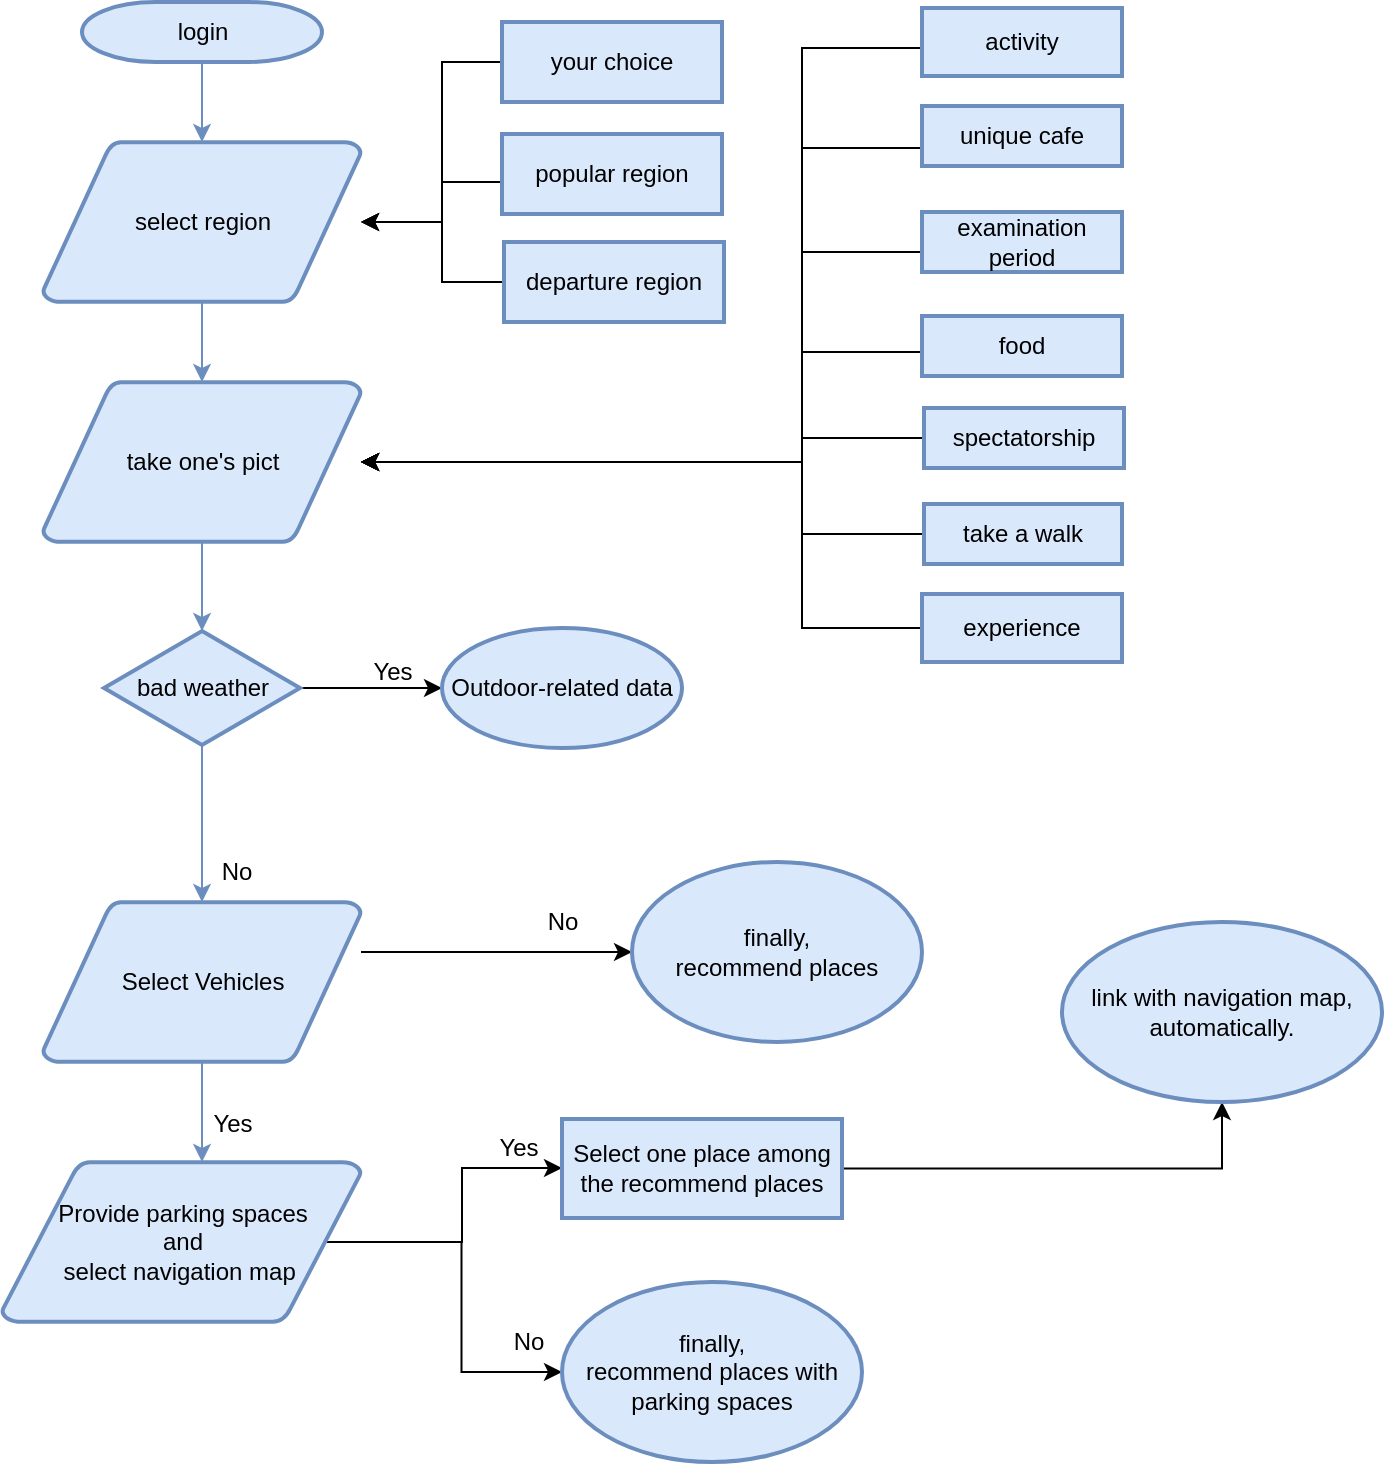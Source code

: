 <mxfile version="15.8.6" type="github">
  <diagram id="N1dciuvIFZa3qR50f1tm" name="Page-1">
    <mxGraphModel dx="1662" dy="691" grid="1" gridSize="10" guides="1" tooltips="1" connect="1" arrows="1" fold="1" page="1" pageScale="1" pageWidth="827" pageHeight="1169" math="0" shadow="0">
      <root>
        <mxCell id="0" />
        <mxCell id="1" parent="0" />
        <mxCell id="hoS8QdCealRwW_AzaWBa-90" value="login" style="shape=mxgraph.flowchart.terminator;strokeWidth=2;gradientDirection=north;fontStyle=0;html=1;fillColor=#dae8fc;strokeColor=#6c8ebf;" parent="1" vertex="1">
          <mxGeometry x="160" y="20" width="120" height="30" as="geometry" />
        </mxCell>
        <mxCell id="hoS8QdCealRwW_AzaWBa-147" value="" style="edgeStyle=orthogonalEdgeStyle;rounded=0;orthogonalLoop=1;jettySize=auto;html=1;" parent="1" source="hoS8QdCealRwW_AzaWBa-146" target="hoS8QdCealRwW_AzaWBa-91" edge="1">
          <mxGeometry relative="1" as="geometry">
            <Array as="points">
              <mxPoint x="340" y="50" />
              <mxPoint x="340" y="130" />
            </Array>
          </mxGeometry>
        </mxCell>
        <mxCell id="hoS8QdCealRwW_AzaWBa-149" value="" style="edgeStyle=orthogonalEdgeStyle;rounded=0;orthogonalLoop=1;jettySize=auto;html=1;" parent="1" source="hoS8QdCealRwW_AzaWBa-148" target="hoS8QdCealRwW_AzaWBa-91" edge="1">
          <mxGeometry relative="1" as="geometry">
            <Array as="points">
              <mxPoint x="340" y="110" />
              <mxPoint x="340" y="130" />
            </Array>
          </mxGeometry>
        </mxCell>
        <mxCell id="hoS8QdCealRwW_AzaWBa-151" value="" style="edgeStyle=orthogonalEdgeStyle;rounded=0;orthogonalLoop=1;jettySize=auto;html=1;" parent="1" source="hoS8QdCealRwW_AzaWBa-150" target="hoS8QdCealRwW_AzaWBa-91" edge="1">
          <mxGeometry relative="1" as="geometry">
            <Array as="points">
              <mxPoint x="340" y="160" />
              <mxPoint x="340" y="130" />
            </Array>
          </mxGeometry>
        </mxCell>
        <mxCell id="hoS8QdCealRwW_AzaWBa-91" value="select region" style="shape=mxgraph.flowchart.data;strokeWidth=2;gradientDirection=north;fontStyle=0;html=1;fillColor=#dae8fc;strokeColor=#6c8ebf;" parent="1" vertex="1">
          <mxGeometry x="140.5" y="90" width="159" height="80" as="geometry" />
        </mxCell>
        <mxCell id="sjpuP6MxBOA7jpQX3ohP-13" value="" style="edgeStyle=orthogonalEdgeStyle;rounded=0;orthogonalLoop=1;jettySize=auto;html=1;" edge="1" parent="1" source="hoS8QdCealRwW_AzaWBa-92" target="sjpuP6MxBOA7jpQX3ohP-12">
          <mxGeometry relative="1" as="geometry">
            <Array as="points">
              <mxPoint x="360" y="495" />
              <mxPoint x="360" y="495" />
            </Array>
          </mxGeometry>
        </mxCell>
        <mxCell id="hoS8QdCealRwW_AzaWBa-92" value="Select Vehicles" style="shape=mxgraph.flowchart.data;strokeWidth=2;gradientDirection=north;fontStyle=0;html=1;fillColor=#dae8fc;strokeColor=#6c8ebf;" parent="1" vertex="1">
          <mxGeometry x="140.5" y="470" width="159" height="80" as="geometry" />
        </mxCell>
        <mxCell id="hoS8QdCealRwW_AzaWBa-153" value="" style="edgeStyle=orthogonalEdgeStyle;rounded=0;orthogonalLoop=1;jettySize=auto;html=1;" parent="1" source="hoS8QdCealRwW_AzaWBa-152" target="hoS8QdCealRwW_AzaWBa-93" edge="1">
          <mxGeometry relative="1" as="geometry">
            <Array as="points">
              <mxPoint x="520" y="43" />
              <mxPoint x="520" y="250" />
            </Array>
          </mxGeometry>
        </mxCell>
        <mxCell id="hoS8QdCealRwW_AzaWBa-155" value="" style="edgeStyle=orthogonalEdgeStyle;rounded=0;orthogonalLoop=1;jettySize=auto;html=1;" parent="1" source="hoS8QdCealRwW_AzaWBa-154" target="hoS8QdCealRwW_AzaWBa-93" edge="1">
          <mxGeometry relative="1" as="geometry">
            <Array as="points">
              <mxPoint x="520" y="93" />
              <mxPoint x="520" y="250" />
            </Array>
          </mxGeometry>
        </mxCell>
        <mxCell id="hoS8QdCealRwW_AzaWBa-157" value="" style="edgeStyle=orthogonalEdgeStyle;rounded=0;orthogonalLoop=1;jettySize=auto;html=1;" parent="1" source="hoS8QdCealRwW_AzaWBa-156" target="hoS8QdCealRwW_AzaWBa-93" edge="1">
          <mxGeometry relative="1" as="geometry">
            <Array as="points">
              <mxPoint x="520" y="145" />
              <mxPoint x="520" y="250" />
            </Array>
          </mxGeometry>
        </mxCell>
        <mxCell id="hoS8QdCealRwW_AzaWBa-159" value="" style="edgeStyle=orthogonalEdgeStyle;rounded=0;orthogonalLoop=1;jettySize=auto;html=1;" parent="1" source="hoS8QdCealRwW_AzaWBa-158" target="hoS8QdCealRwW_AzaWBa-93" edge="1">
          <mxGeometry relative="1" as="geometry">
            <Array as="points">
              <mxPoint x="520" y="195" />
              <mxPoint x="520" y="250" />
            </Array>
          </mxGeometry>
        </mxCell>
        <mxCell id="hoS8QdCealRwW_AzaWBa-161" value="" style="edgeStyle=orthogonalEdgeStyle;rounded=0;orthogonalLoop=1;jettySize=auto;html=1;" parent="1" source="hoS8QdCealRwW_AzaWBa-160" target="hoS8QdCealRwW_AzaWBa-93" edge="1">
          <mxGeometry relative="1" as="geometry">
            <Array as="points">
              <mxPoint x="520" y="238" />
              <mxPoint x="520" y="250" />
            </Array>
          </mxGeometry>
        </mxCell>
        <mxCell id="hoS8QdCealRwW_AzaWBa-163" value="" style="edgeStyle=orthogonalEdgeStyle;rounded=0;orthogonalLoop=1;jettySize=auto;html=1;" parent="1" source="hoS8QdCealRwW_AzaWBa-162" target="hoS8QdCealRwW_AzaWBa-93" edge="1">
          <mxGeometry relative="1" as="geometry">
            <Array as="points">
              <mxPoint x="520" y="286" />
              <mxPoint x="520" y="250" />
            </Array>
          </mxGeometry>
        </mxCell>
        <mxCell id="hoS8QdCealRwW_AzaWBa-165" value="" style="edgeStyle=orthogonalEdgeStyle;rounded=0;orthogonalLoop=1;jettySize=auto;html=1;" parent="1" source="hoS8QdCealRwW_AzaWBa-164" target="hoS8QdCealRwW_AzaWBa-93" edge="1">
          <mxGeometry relative="1" as="geometry">
            <Array as="points">
              <mxPoint x="520" y="333" />
              <mxPoint x="520" y="250" />
            </Array>
          </mxGeometry>
        </mxCell>
        <mxCell id="hoS8QdCealRwW_AzaWBa-93" value="take one&#39;s pict" style="shape=mxgraph.flowchart.data;strokeWidth=2;gradientDirection=north;fontStyle=0;html=1;fillColor=#dae8fc;strokeColor=#6c8ebf;" parent="1" vertex="1">
          <mxGeometry x="140.5" y="210" width="159" height="80" as="geometry" />
        </mxCell>
        <mxCell id="sjpuP6MxBOA7jpQX3ohP-5" value="" style="edgeStyle=orthogonalEdgeStyle;rounded=0;orthogonalLoop=1;jettySize=auto;html=1;" edge="1" parent="1" source="hoS8QdCealRwW_AzaWBa-94" target="sjpuP6MxBOA7jpQX3ohP-4">
          <mxGeometry relative="1" as="geometry" />
        </mxCell>
        <mxCell id="hoS8QdCealRwW_AzaWBa-94" value="bad weather" style="shape=mxgraph.flowchart.decision;strokeWidth=2;gradientDirection=north;fontStyle=0;html=1;fillColor=#dae8fc;strokeColor=#6c8ebf;" parent="1" vertex="1">
          <mxGeometry x="171" y="334.5" width="98" height="57" as="geometry" />
        </mxCell>
        <mxCell id="hoS8QdCealRwW_AzaWBa-95" style="fontStyle=1;strokeWidth=1;html=1;fillColor=#dae8fc;strokeColor=#6c8ebf;" parent="1" source="hoS8QdCealRwW_AzaWBa-90" target="hoS8QdCealRwW_AzaWBa-91" edge="1">
          <mxGeometry relative="1" as="geometry" />
        </mxCell>
        <mxCell id="hoS8QdCealRwW_AzaWBa-96" style="fontStyle=1;strokeWidth=1;html=1;fillColor=#dae8fc;strokeColor=#6c8ebf;" parent="1" source="hoS8QdCealRwW_AzaWBa-91" target="hoS8QdCealRwW_AzaWBa-93" edge="1">
          <mxGeometry relative="1" as="geometry" />
        </mxCell>
        <mxCell id="hoS8QdCealRwW_AzaWBa-97" style="entryX=0.5;entryY=0;entryPerimeter=0;fontStyle=1;strokeWidth=1;html=1;fillColor=#dae8fc;strokeColor=#6c8ebf;" parent="1" source="hoS8QdCealRwW_AzaWBa-93" target="hoS8QdCealRwW_AzaWBa-94" edge="1">
          <mxGeometry relative="1" as="geometry" />
        </mxCell>
        <mxCell id="hoS8QdCealRwW_AzaWBa-100" value="" style="edgeStyle=elbowEdgeStyle;elbow=horizontal;fontStyle=1;strokeWidth=1;html=1;fillColor=#dae8fc;strokeColor=#6c8ebf;" parent="1" source="hoS8QdCealRwW_AzaWBa-94" target="hoS8QdCealRwW_AzaWBa-92" edge="1">
          <mxGeometry x="-100" y="-40" width="100" height="100" as="geometry">
            <mxPoint x="-100" y="60" as="sourcePoint" />
            <mxPoint y="-40" as="targetPoint" />
          </mxGeometry>
        </mxCell>
        <mxCell id="sjpuP6MxBOA7jpQX3ohP-17" value="" style="edgeStyle=orthogonalEdgeStyle;rounded=0;orthogonalLoop=1;jettySize=auto;html=1;exitX=0.905;exitY=0.5;exitDx=0;exitDy=0;exitPerimeter=0;" edge="1" parent="1" source="hoS8QdCealRwW_AzaWBa-101" target="sjpuP6MxBOA7jpQX3ohP-16">
          <mxGeometry relative="1" as="geometry">
            <Array as="points">
              <mxPoint x="350" y="640" />
              <mxPoint x="350" y="603" />
            </Array>
          </mxGeometry>
        </mxCell>
        <mxCell id="sjpuP6MxBOA7jpQX3ohP-26" value="" style="edgeStyle=orthogonalEdgeStyle;rounded=0;orthogonalLoop=1;jettySize=auto;html=1;" edge="1" parent="1" source="hoS8QdCealRwW_AzaWBa-101" target="sjpuP6MxBOA7jpQX3ohP-25">
          <mxGeometry relative="1" as="geometry" />
        </mxCell>
        <mxCell id="hoS8QdCealRwW_AzaWBa-101" value="Provide parking spaces&lt;br&gt;and&lt;br&gt;select navigation map&amp;nbsp;" style="shape=mxgraph.flowchart.data;strokeWidth=2;gradientDirection=north;fontStyle=0;html=1;fillColor=#dae8fc;strokeColor=#6c8ebf;" parent="1" vertex="1">
          <mxGeometry x="120" y="600" width="179.5" height="80" as="geometry" />
        </mxCell>
        <mxCell id="hoS8QdCealRwW_AzaWBa-105" value="" style="edgeStyle=elbowEdgeStyle;elbow=horizontal;fontStyle=1;strokeWidth=1;html=1;fillColor=#dae8fc;strokeColor=#6c8ebf;" parent="1" source="hoS8QdCealRwW_AzaWBa-92" target="hoS8QdCealRwW_AzaWBa-101" edge="1">
          <mxGeometry x="-100" y="-40" width="100" height="100" as="geometry">
            <mxPoint x="-100" y="60" as="sourcePoint" />
            <mxPoint y="-40" as="targetPoint" />
          </mxGeometry>
        </mxCell>
        <mxCell id="hoS8QdCealRwW_AzaWBa-146" value="your choice" style="whiteSpace=wrap;html=1;fontStyle=0;strokeColor=#6c8ebf;strokeWidth=2;fillColor=#dae8fc;gradientDirection=north;" parent="1" vertex="1">
          <mxGeometry x="370" y="30" width="110" height="40" as="geometry" />
        </mxCell>
        <mxCell id="hoS8QdCealRwW_AzaWBa-148" value="popular region" style="whiteSpace=wrap;html=1;fontStyle=0;strokeColor=#6c8ebf;strokeWidth=2;fillColor=#dae8fc;gradientDirection=north;" parent="1" vertex="1">
          <mxGeometry x="370" y="86" width="110" height="40" as="geometry" />
        </mxCell>
        <mxCell id="hoS8QdCealRwW_AzaWBa-150" value="departure region" style="whiteSpace=wrap;html=1;fontStyle=0;strokeColor=#6c8ebf;strokeWidth=2;fillColor=#dae8fc;gradientDirection=north;" parent="1" vertex="1">
          <mxGeometry x="371" y="140" width="110" height="40" as="geometry" />
        </mxCell>
        <mxCell id="hoS8QdCealRwW_AzaWBa-152" value="activity" style="whiteSpace=wrap;html=1;fontStyle=0;strokeColor=#6c8ebf;strokeWidth=2;fillColor=#dae8fc;gradientDirection=north;" parent="1" vertex="1">
          <mxGeometry x="580" y="23" width="100" height="34" as="geometry" />
        </mxCell>
        <mxCell id="hoS8QdCealRwW_AzaWBa-154" value="unique cafe" style="whiteSpace=wrap;html=1;fontStyle=0;strokeColor=#6c8ebf;strokeWidth=2;fillColor=#dae8fc;gradientDirection=north;" parent="1" vertex="1">
          <mxGeometry x="580" y="72" width="100" height="30" as="geometry" />
        </mxCell>
        <mxCell id="hoS8QdCealRwW_AzaWBa-156" value="examination period" style="whiteSpace=wrap;html=1;fontStyle=0;strokeColor=#6c8ebf;strokeWidth=2;fillColor=#dae8fc;gradientDirection=north;" parent="1" vertex="1">
          <mxGeometry x="580" y="125" width="100" height="30" as="geometry" />
        </mxCell>
        <mxCell id="hoS8QdCealRwW_AzaWBa-158" value="food" style="whiteSpace=wrap;html=1;fontStyle=0;strokeColor=#6c8ebf;strokeWidth=2;fillColor=#dae8fc;gradientDirection=north;" parent="1" vertex="1">
          <mxGeometry x="580" y="177" width="100" height="30" as="geometry" />
        </mxCell>
        <mxCell id="hoS8QdCealRwW_AzaWBa-160" value="spectatorship" style="whiteSpace=wrap;html=1;fontStyle=0;strokeColor=#6c8ebf;strokeWidth=2;fillColor=#dae8fc;gradientDirection=north;" parent="1" vertex="1">
          <mxGeometry x="581" y="223" width="100" height="30" as="geometry" />
        </mxCell>
        <mxCell id="hoS8QdCealRwW_AzaWBa-162" value="take a walk" style="whiteSpace=wrap;html=1;fontStyle=0;strokeColor=#6c8ebf;strokeWidth=2;fillColor=#dae8fc;gradientDirection=north;" parent="1" vertex="1">
          <mxGeometry x="581" y="271" width="99" height="30" as="geometry" />
        </mxCell>
        <mxCell id="hoS8QdCealRwW_AzaWBa-164" value="experience" style="whiteSpace=wrap;html=1;fontStyle=0;strokeColor=#6c8ebf;strokeWidth=2;fillColor=#dae8fc;gradientDirection=north;" parent="1" vertex="1">
          <mxGeometry x="580" y="316" width="100" height="34" as="geometry" />
        </mxCell>
        <mxCell id="sjpuP6MxBOA7jpQX3ohP-4" value="Outdoor-related data" style="ellipse;whiteSpace=wrap;html=1;fontStyle=0;strokeColor=#6c8ebf;strokeWidth=2;fillColor=#dae8fc;gradientDirection=north;" vertex="1" parent="1">
          <mxGeometry x="340" y="333" width="120" height="60" as="geometry" />
        </mxCell>
        <mxCell id="sjpuP6MxBOA7jpQX3ohP-8" value="Yes" style="text;html=1;align=center;verticalAlign=middle;resizable=0;points=[];autosize=1;strokeColor=none;fillColor=none;" vertex="1" parent="1">
          <mxGeometry x="295" y="345" width="40" height="20" as="geometry" />
        </mxCell>
        <mxCell id="sjpuP6MxBOA7jpQX3ohP-9" value="No" style="text;html=1;align=center;verticalAlign=middle;resizable=0;points=[];autosize=1;strokeColor=none;fillColor=none;" vertex="1" parent="1">
          <mxGeometry x="222" y="445" width="30" height="20" as="geometry" />
        </mxCell>
        <mxCell id="sjpuP6MxBOA7jpQX3ohP-10" value="No" style="text;html=1;align=center;verticalAlign=middle;resizable=0;points=[];autosize=1;strokeColor=none;fillColor=none;" vertex="1" parent="1">
          <mxGeometry x="385" y="470" width="30" height="20" as="geometry" />
        </mxCell>
        <mxCell id="sjpuP6MxBOA7jpQX3ohP-11" value="Yes" style="text;html=1;align=center;verticalAlign=middle;resizable=0;points=[];autosize=1;strokeColor=none;fillColor=none;" vertex="1" parent="1">
          <mxGeometry x="215" y="571" width="40" height="20" as="geometry" />
        </mxCell>
        <mxCell id="sjpuP6MxBOA7jpQX3ohP-12" value="finally,&lt;br&gt;recommend places" style="ellipse;whiteSpace=wrap;html=1;fontStyle=0;strokeColor=#6c8ebf;strokeWidth=2;fillColor=#dae8fc;gradientDirection=north;" vertex="1" parent="1">
          <mxGeometry x="435" y="450" width="145" height="90" as="geometry" />
        </mxCell>
        <mxCell id="sjpuP6MxBOA7jpQX3ohP-20" value="" style="edgeStyle=orthogonalEdgeStyle;rounded=0;orthogonalLoop=1;jettySize=auto;html=1;" edge="1" parent="1" source="sjpuP6MxBOA7jpQX3ohP-16" target="sjpuP6MxBOA7jpQX3ohP-19">
          <mxGeometry relative="1" as="geometry" />
        </mxCell>
        <mxCell id="sjpuP6MxBOA7jpQX3ohP-16" value="Select one place among the recommend places" style="whiteSpace=wrap;html=1;fontStyle=0;strokeColor=#6c8ebf;strokeWidth=2;fillColor=#dae8fc;gradientDirection=north;" vertex="1" parent="1">
          <mxGeometry x="400" y="578.5" width="140" height="49.5" as="geometry" />
        </mxCell>
        <mxCell id="sjpuP6MxBOA7jpQX3ohP-18" value="Yes" style="text;html=1;align=center;verticalAlign=middle;resizable=0;points=[];autosize=1;strokeColor=none;fillColor=none;" vertex="1" parent="1">
          <mxGeometry x="358" y="583" width="40" height="20" as="geometry" />
        </mxCell>
        <mxCell id="sjpuP6MxBOA7jpQX3ohP-19" value="link with navigation map, automatically." style="ellipse;whiteSpace=wrap;html=1;fontStyle=0;strokeColor=#6c8ebf;strokeWidth=2;fillColor=#dae8fc;gradientDirection=north;" vertex="1" parent="1">
          <mxGeometry x="650" y="480" width="160" height="90" as="geometry" />
        </mxCell>
        <mxCell id="sjpuP6MxBOA7jpQX3ohP-23" value="No" style="text;html=1;align=center;verticalAlign=middle;resizable=0;points=[];autosize=1;strokeColor=none;fillColor=none;" vertex="1" parent="1">
          <mxGeometry x="368" y="680" width="30" height="20" as="geometry" />
        </mxCell>
        <mxCell id="sjpuP6MxBOA7jpQX3ohP-25" value="finally,&lt;br&gt;recommend places with parking spaces" style="ellipse;whiteSpace=wrap;html=1;fontStyle=0;strokeColor=#6c8ebf;strokeWidth=2;fillColor=#dae8fc;gradientDirection=north;" vertex="1" parent="1">
          <mxGeometry x="400" y="660" width="150" height="90" as="geometry" />
        </mxCell>
      </root>
    </mxGraphModel>
  </diagram>
</mxfile>
